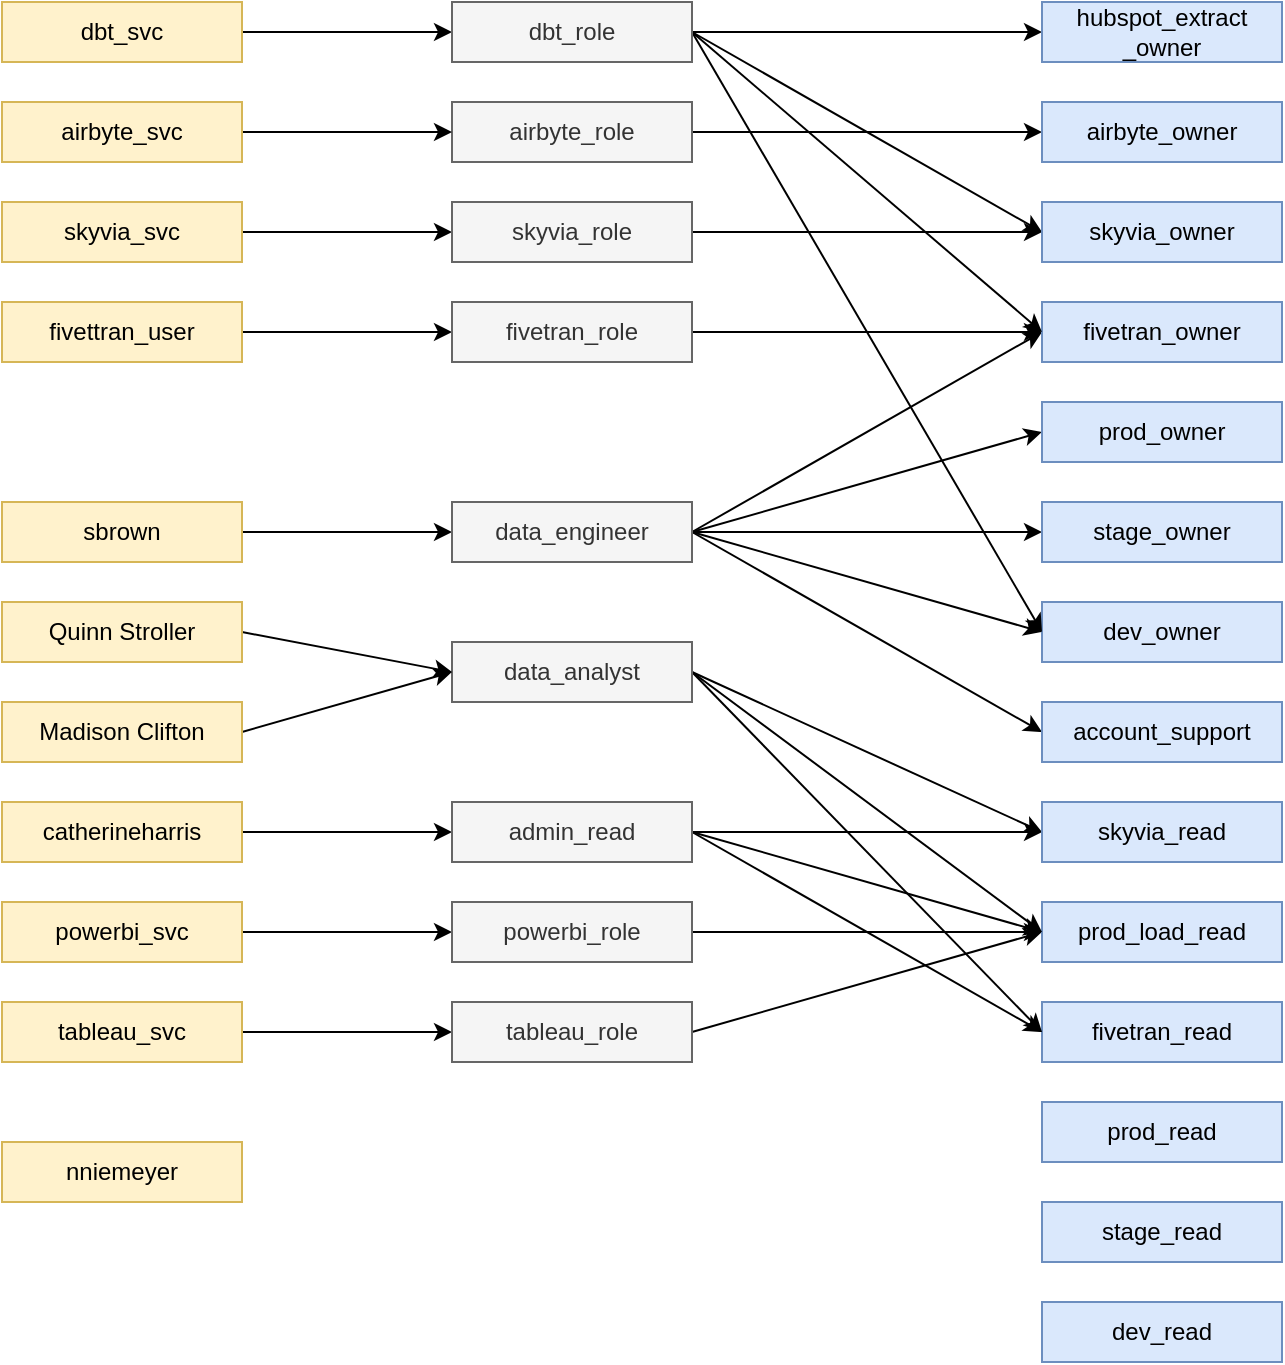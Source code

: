 <mxfile version="19.0.3" type="device"><diagram id="qv02yXOtnmq_YDfCh1Ho" name="Page-1"><mxGraphModel dx="1038" dy="1513" grid="1" gridSize="10" guides="1" tooltips="1" connect="1" arrows="1" fold="1" page="1" pageScale="1" pageWidth="850" pageHeight="1100" math="0" shadow="0"><root><mxCell id="0"/><mxCell id="1" parent="0"/><mxCell id="ayqIDzUHAq2ScMHqxTe_-11" style="rounded=0;orthogonalLoop=1;jettySize=auto;html=1;entryX=0;entryY=0.5;entryDx=0;entryDy=0;" parent="1" source="ayqIDzUHAq2ScMHqxTe_-1" target="ayqIDzUHAq2ScMHqxTe_-8" edge="1"><mxGeometry relative="1" as="geometry"/></mxCell><mxCell id="ayqIDzUHAq2ScMHqxTe_-1" value="fivettran_user" style="rounded=0;whiteSpace=wrap;html=1;fillColor=#fff2cc;strokeColor=#d6b656;" parent="1" vertex="1"><mxGeometry x="120" y="240" width="120" height="30" as="geometry"/></mxCell><mxCell id="ayqIDzUHAq2ScMHqxTe_-12" style="rounded=0;orthogonalLoop=1;jettySize=auto;html=1;entryX=0;entryY=0.5;entryDx=0;entryDy=0;" parent="1" source="ayqIDzUHAq2ScMHqxTe_-2" target="ayqIDzUHAq2ScMHqxTe_-7" edge="1"><mxGeometry relative="1" as="geometry"/></mxCell><mxCell id="ayqIDzUHAq2ScMHqxTe_-2" value="sbrown" style="rounded=0;whiteSpace=wrap;html=1;fillColor=#fff2cc;strokeColor=#d6b656;" parent="1" vertex="1"><mxGeometry x="120" y="340" width="120" height="30" as="geometry"/></mxCell><mxCell id="ayqIDzUHAq2ScMHqxTe_-13" style="rounded=0;orthogonalLoop=1;jettySize=auto;html=1;entryX=0;entryY=0.5;entryDx=0;entryDy=0;exitX=1;exitY=0.5;exitDx=0;exitDy=0;" parent="1" source="ayqIDzUHAq2ScMHqxTe_-3" target="ayqIDzUHAq2ScMHqxTe_-9" edge="1"><mxGeometry relative="1" as="geometry"/></mxCell><mxCell id="ayqIDzUHAq2ScMHqxTe_-3" value="powerbi_svc" style="rounded=0;whiteSpace=wrap;html=1;fillColor=#fff2cc;strokeColor=#d6b656;" parent="1" vertex="1"><mxGeometry x="120" y="540" width="120" height="30" as="geometry"/></mxCell><mxCell id="ayqIDzUHAq2ScMHqxTe_-14" style="rounded=0;orthogonalLoop=1;jettySize=auto;html=1;entryX=0;entryY=0.5;entryDx=0;entryDy=0;exitX=1;exitY=0.5;exitDx=0;exitDy=0;" parent="1" source="ayqIDzUHAq2ScMHqxTe_-4" target="ayqIDzUHAq2ScMHqxTe_-10" edge="1"><mxGeometry relative="1" as="geometry"/></mxCell><mxCell id="ayqIDzUHAq2ScMHqxTe_-4" value="tableau_svc" style="rounded=0;whiteSpace=wrap;html=1;fillColor=#fff2cc;strokeColor=#d6b656;" parent="1" vertex="1"><mxGeometry x="120" y="590" width="120" height="30" as="geometry"/></mxCell><mxCell id="MQI9EDu9fvByb-1yx_jM-2" style="edgeStyle=orthogonalEdgeStyle;rounded=0;orthogonalLoop=1;jettySize=auto;html=1;entryX=0;entryY=0.5;entryDx=0;entryDy=0;" parent="1" source="ayqIDzUHAq2ScMHqxTe_-5" target="MQI9EDu9fvByb-1yx_jM-1" edge="1"><mxGeometry relative="1" as="geometry"/></mxCell><mxCell id="ayqIDzUHAq2ScMHqxTe_-5" value="catherineharris" style="rounded=0;whiteSpace=wrap;html=1;fillColor=#fff2cc;strokeColor=#d6b656;" parent="1" vertex="1"><mxGeometry x="120" y="490" width="120" height="30" as="geometry"/></mxCell><mxCell id="ayqIDzUHAq2ScMHqxTe_-6" value="nniemeyer" style="rounded=0;whiteSpace=wrap;html=1;fillColor=#fff2cc;strokeColor=#d6b656;" parent="1" vertex="1"><mxGeometry x="120" y="660" width="120" height="30" as="geometry"/></mxCell><mxCell id="ayqIDzUHAq2ScMHqxTe_-26" style="rounded=0;orthogonalLoop=1;jettySize=auto;html=1;entryX=0;entryY=0.5;entryDx=0;entryDy=0;exitX=1;exitY=0.5;exitDx=0;exitDy=0;" parent="1" source="ayqIDzUHAq2ScMHqxTe_-7" target="ayqIDzUHAq2ScMHqxTe_-23" edge="1"><mxGeometry relative="1" as="geometry"/></mxCell><mxCell id="ayqIDzUHAq2ScMHqxTe_-27" style="edgeStyle=none;rounded=0;orthogonalLoop=1;jettySize=auto;html=1;entryX=0;entryY=0.5;entryDx=0;entryDy=0;exitX=1;exitY=0.5;exitDx=0;exitDy=0;" parent="1" source="ayqIDzUHAq2ScMHqxTe_-7" target="ayqIDzUHAq2ScMHqxTe_-20" edge="1"><mxGeometry relative="1" as="geometry"/></mxCell><mxCell id="ayqIDzUHAq2ScMHqxTe_-28" style="edgeStyle=none;rounded=0;orthogonalLoop=1;jettySize=auto;html=1;entryX=0;entryY=0.5;entryDx=0;entryDy=0;exitX=1;exitY=0.5;exitDx=0;exitDy=0;" parent="1" source="ayqIDzUHAq2ScMHqxTe_-7" target="ayqIDzUHAq2ScMHqxTe_-18" edge="1"><mxGeometry relative="1" as="geometry"/></mxCell><mxCell id="ayqIDzUHAq2ScMHqxTe_-29" style="edgeStyle=none;rounded=0;orthogonalLoop=1;jettySize=auto;html=1;entryX=0;entryY=0.5;entryDx=0;entryDy=0;exitX=1;exitY=0.5;exitDx=0;exitDy=0;" parent="1" source="ayqIDzUHAq2ScMHqxTe_-7" target="ayqIDzUHAq2ScMHqxTe_-15" edge="1"><mxGeometry relative="1" as="geometry"/></mxCell><mxCell id="8uRpi0Eu7k6qAh_Vrw1c-2" style="rounded=0;orthogonalLoop=1;jettySize=auto;html=1;entryX=0;entryY=0.5;entryDx=0;entryDy=0;exitX=1;exitY=0.5;exitDx=0;exitDy=0;" parent="1" source="ayqIDzUHAq2ScMHqxTe_-7" target="8uRpi0Eu7k6qAh_Vrw1c-1" edge="1"><mxGeometry relative="1" as="geometry"/></mxCell><mxCell id="ayqIDzUHAq2ScMHqxTe_-7" value="data_engineer" style="rounded=0;whiteSpace=wrap;html=1;fillColor=#f5f5f5;fontColor=#333333;strokeColor=#666666;" parent="1" vertex="1"><mxGeometry x="345" y="340" width="120" height="30" as="geometry"/></mxCell><mxCell id="ayqIDzUHAq2ScMHqxTe_-25" style="edgeStyle=orthogonalEdgeStyle;rounded=0;orthogonalLoop=1;jettySize=auto;html=1;entryX=0;entryY=0.5;entryDx=0;entryDy=0;" parent="1" source="ayqIDzUHAq2ScMHqxTe_-8" target="ayqIDzUHAq2ScMHqxTe_-15" edge="1"><mxGeometry relative="1" as="geometry"/></mxCell><mxCell id="ayqIDzUHAq2ScMHqxTe_-8" value="fivetran_role" style="rounded=0;whiteSpace=wrap;html=1;fillColor=#f5f5f5;fontColor=#333333;strokeColor=#666666;" parent="1" vertex="1"><mxGeometry x="345" y="240" width="120" height="30" as="geometry"/></mxCell><mxCell id="ayqIDzUHAq2ScMHqxTe_-31" style="edgeStyle=none;rounded=0;orthogonalLoop=1;jettySize=auto;html=1;entryX=0;entryY=0.5;entryDx=0;entryDy=0;exitX=1;exitY=0.5;exitDx=0;exitDy=0;" parent="1" source="ayqIDzUHAq2ScMHqxTe_-9" target="ayqIDzUHAq2ScMHqxTe_-21" edge="1"><mxGeometry relative="1" as="geometry"/></mxCell><mxCell id="ayqIDzUHAq2ScMHqxTe_-9" value="powerbi_role" style="rounded=0;whiteSpace=wrap;html=1;fillColor=#f5f5f5;fontColor=#333333;strokeColor=#666666;" parent="1" vertex="1"><mxGeometry x="345" y="540" width="120" height="30" as="geometry"/></mxCell><mxCell id="ayqIDzUHAq2ScMHqxTe_-30" style="edgeStyle=none;rounded=0;orthogonalLoop=1;jettySize=auto;html=1;entryX=0;entryY=0.5;entryDx=0;entryDy=0;exitX=1;exitY=0.5;exitDx=0;exitDy=0;" parent="1" source="ayqIDzUHAq2ScMHqxTe_-10" target="ayqIDzUHAq2ScMHqxTe_-21" edge="1"><mxGeometry relative="1" as="geometry"/></mxCell><mxCell id="ayqIDzUHAq2ScMHqxTe_-10" value="tableau_role" style="rounded=0;whiteSpace=wrap;html=1;fillColor=#f5f5f5;fontColor=#333333;strokeColor=#666666;" parent="1" vertex="1"><mxGeometry x="345" y="590" width="120" height="30" as="geometry"/></mxCell><mxCell id="ayqIDzUHAq2ScMHqxTe_-15" value="fivetran_owner" style="rounded=0;whiteSpace=wrap;html=1;fillColor=#dae8fc;strokeColor=#6c8ebf;" parent="1" vertex="1"><mxGeometry x="640" y="240" width="120" height="30" as="geometry"/></mxCell><mxCell id="ayqIDzUHAq2ScMHqxTe_-16" value="fivetran_read" style="rounded=0;whiteSpace=wrap;html=1;fillColor=#dae8fc;strokeColor=#6c8ebf;" parent="1" vertex="1"><mxGeometry x="640" y="590" width="120" height="30" as="geometry"/></mxCell><mxCell id="ayqIDzUHAq2ScMHqxTe_-17" value="dev_read" style="rounded=0;whiteSpace=wrap;html=1;fillColor=#dae8fc;strokeColor=#6c8ebf;" parent="1" vertex="1"><mxGeometry x="640" y="740" width="120" height="30" as="geometry"/></mxCell><mxCell id="ayqIDzUHAq2ScMHqxTe_-18" value="dev_owner" style="rounded=0;whiteSpace=wrap;html=1;fillColor=#dae8fc;strokeColor=#6c8ebf;" parent="1" vertex="1"><mxGeometry x="640" y="390" width="120" height="30" as="geometry"/></mxCell><mxCell id="ayqIDzUHAq2ScMHqxTe_-19" value="stage_read" style="rounded=0;whiteSpace=wrap;html=1;fillColor=#dae8fc;strokeColor=#6c8ebf;" parent="1" vertex="1"><mxGeometry x="640" y="690" width="120" height="30" as="geometry"/></mxCell><mxCell id="ayqIDzUHAq2ScMHqxTe_-20" value="stage_owner" style="rounded=0;whiteSpace=wrap;html=1;fillColor=#dae8fc;strokeColor=#6c8ebf;" parent="1" vertex="1"><mxGeometry x="640" y="340" width="120" height="30" as="geometry"/></mxCell><mxCell id="ayqIDzUHAq2ScMHqxTe_-21" value="prod_load_read" style="rounded=0;whiteSpace=wrap;html=1;fillColor=#dae8fc;strokeColor=#6c8ebf;" parent="1" vertex="1"><mxGeometry x="640" y="540" width="120" height="30" as="geometry"/></mxCell><mxCell id="ayqIDzUHAq2ScMHqxTe_-22" value="prod_read" style="rounded=0;whiteSpace=wrap;html=1;fillColor=#dae8fc;strokeColor=#6c8ebf;" parent="1" vertex="1"><mxGeometry x="640" y="640" width="120" height="30" as="geometry"/></mxCell><mxCell id="ayqIDzUHAq2ScMHqxTe_-23" value="prod_owner" style="rounded=0;whiteSpace=wrap;html=1;fillColor=#dae8fc;strokeColor=#6c8ebf;" parent="1" vertex="1"><mxGeometry x="640" y="290" width="120" height="30" as="geometry"/></mxCell><mxCell id="GbpieGmQ14K6l1Uz00tW-4" style="rounded=0;orthogonalLoop=1;jettySize=auto;html=1;entryX=0;entryY=0.5;entryDx=0;entryDy=0;exitX=1;exitY=0.5;exitDx=0;exitDy=0;" parent="1" source="GbpieGmQ14K6l1Uz00tW-3" target="ayqIDzUHAq2ScMHqxTe_-21" edge="1"><mxGeometry relative="1" as="geometry"/></mxCell><mxCell id="-n1cPztXWsmzSKg3SgZF-18" style="edgeStyle=none;rounded=0;orthogonalLoop=1;jettySize=auto;html=1;entryX=0;entryY=0.5;entryDx=0;entryDy=0;exitX=1;exitY=0.5;exitDx=0;exitDy=0;" parent="1" source="GbpieGmQ14K6l1Uz00tW-3" target="ayqIDzUHAq2ScMHqxTe_-16" edge="1"><mxGeometry relative="1" as="geometry"/></mxCell><mxCell id="EV9UEBMuU3WqFd_roasu-3" style="edgeStyle=none;rounded=0;orthogonalLoop=1;jettySize=auto;html=1;entryX=0;entryY=0.5;entryDx=0;entryDy=0;exitX=1;exitY=0.5;exitDx=0;exitDy=0;" edge="1" parent="1" source="GbpieGmQ14K6l1Uz00tW-3" target="EV9UEBMuU3WqFd_roasu-1"><mxGeometry relative="1" as="geometry"/></mxCell><mxCell id="GbpieGmQ14K6l1Uz00tW-3" value="data_analyst" style="rounded=0;whiteSpace=wrap;html=1;fillColor=#f5f5f5;fontColor=#333333;strokeColor=#666666;" parent="1" vertex="1"><mxGeometry x="345" y="410" width="120" height="30" as="geometry"/></mxCell><mxCell id="MQI9EDu9fvByb-1yx_jM-3" style="rounded=0;orthogonalLoop=1;jettySize=auto;html=1;entryX=0;entryY=0.5;entryDx=0;entryDy=0;exitX=1;exitY=0.5;exitDx=0;exitDy=0;" parent="1" source="MQI9EDu9fvByb-1yx_jM-1" target="ayqIDzUHAq2ScMHqxTe_-21" edge="1"><mxGeometry relative="1" as="geometry"/></mxCell><mxCell id="MQI9EDu9fvByb-1yx_jM-4" style="edgeStyle=none;rounded=0;orthogonalLoop=1;jettySize=auto;html=1;entryX=0;entryY=0.5;entryDx=0;entryDy=0;exitX=1;exitY=0.5;exitDx=0;exitDy=0;" parent="1" source="MQI9EDu9fvByb-1yx_jM-1" target="ayqIDzUHAq2ScMHqxTe_-16" edge="1"><mxGeometry relative="1" as="geometry"/></mxCell><mxCell id="EV9UEBMuU3WqFd_roasu-2" style="rounded=0;orthogonalLoop=1;jettySize=auto;html=1;entryX=0;entryY=0.5;entryDx=0;entryDy=0;" edge="1" parent="1" source="MQI9EDu9fvByb-1yx_jM-1" target="EV9UEBMuU3WqFd_roasu-1"><mxGeometry relative="1" as="geometry"/></mxCell><mxCell id="MQI9EDu9fvByb-1yx_jM-1" value="admin_read" style="rounded=0;whiteSpace=wrap;html=1;fillColor=#f5f5f5;fontColor=#333333;strokeColor=#666666;" parent="1" vertex="1"><mxGeometry x="345" y="490" width="120" height="30" as="geometry"/></mxCell><mxCell id="8uRpi0Eu7k6qAh_Vrw1c-1" value="account_support" style="rounded=0;whiteSpace=wrap;html=1;fillColor=#dae8fc;strokeColor=#6c8ebf;" parent="1" vertex="1"><mxGeometry x="640" y="440" width="120" height="30" as="geometry"/></mxCell><mxCell id="muR5TY68YWFEkGde-3IH-5" style="edgeStyle=orthogonalEdgeStyle;rounded=0;orthogonalLoop=1;jettySize=auto;html=1;entryX=0;entryY=0.5;entryDx=0;entryDy=0;" parent="1" source="muR5TY68YWFEkGde-3IH-1" target="muR5TY68YWFEkGde-3IH-2" edge="1"><mxGeometry relative="1" as="geometry"/></mxCell><mxCell id="muR5TY68YWFEkGde-3IH-1" value="airbyte_role" style="rounded=0;whiteSpace=wrap;html=1;fillColor=#f5f5f5;fontColor=#333333;strokeColor=#666666;" parent="1" vertex="1"><mxGeometry x="345" y="140" width="120" height="30" as="geometry"/></mxCell><mxCell id="muR5TY68YWFEkGde-3IH-2" value="airbyte_owner" style="rounded=0;whiteSpace=wrap;html=1;fillColor=#dae8fc;strokeColor=#6c8ebf;" parent="1" vertex="1"><mxGeometry x="640" y="140" width="120" height="30" as="geometry"/></mxCell><mxCell id="muR5TY68YWFEkGde-3IH-4" style="edgeStyle=orthogonalEdgeStyle;rounded=0;orthogonalLoop=1;jettySize=auto;html=1;entryX=0;entryY=0.5;entryDx=0;entryDy=0;" parent="1" source="muR5TY68YWFEkGde-3IH-3" target="muR5TY68YWFEkGde-3IH-1" edge="1"><mxGeometry relative="1" as="geometry"/></mxCell><mxCell id="muR5TY68YWFEkGde-3IH-3" value="airbyte_svc" style="rounded=0;whiteSpace=wrap;html=1;fillColor=#fff2cc;strokeColor=#d6b656;" parent="1" vertex="1"><mxGeometry x="120" y="140" width="120" height="30" as="geometry"/></mxCell><mxCell id="-n1cPztXWsmzSKg3SgZF-7" style="edgeStyle=orthogonalEdgeStyle;rounded=0;orthogonalLoop=1;jettySize=auto;html=1;entryX=0;entryY=0.5;entryDx=0;entryDy=0;" parent="1" source="-n1cPztXWsmzSKg3SgZF-1" target="-n1cPztXWsmzSKg3SgZF-6" edge="1"><mxGeometry relative="1" as="geometry"/></mxCell><mxCell id="-n1cPztXWsmzSKg3SgZF-1" value="dbt_svc" style="rounded=0;whiteSpace=wrap;html=1;fillColor=#fff2cc;strokeColor=#d6b656;" parent="1" vertex="1"><mxGeometry x="120" y="90" width="120" height="30" as="geometry"/></mxCell><mxCell id="-n1cPztXWsmzSKg3SgZF-8" style="edgeStyle=orthogonalEdgeStyle;rounded=0;orthogonalLoop=1;jettySize=auto;html=1;entryX=0;entryY=0.5;entryDx=0;entryDy=0;" parent="1" source="-n1cPztXWsmzSKg3SgZF-2" target="-n1cPztXWsmzSKg3SgZF-5" edge="1"><mxGeometry relative="1" as="geometry"/></mxCell><mxCell id="-n1cPztXWsmzSKg3SgZF-2" value="skyvia_svc" style="rounded=0;whiteSpace=wrap;html=1;fillColor=#fff2cc;strokeColor=#d6b656;" parent="1" vertex="1"><mxGeometry x="120" y="190" width="120" height="30" as="geometry"/></mxCell><mxCell id="-n1cPztXWsmzSKg3SgZF-17" style="edgeStyle=none;rounded=0;orthogonalLoop=1;jettySize=auto;html=1;entryX=0;entryY=0.5;entryDx=0;entryDy=0;exitX=1;exitY=0.5;exitDx=0;exitDy=0;" parent="1" source="-n1cPztXWsmzSKg3SgZF-3" target="GbpieGmQ14K6l1Uz00tW-3" edge="1"><mxGeometry relative="1" as="geometry"/></mxCell><mxCell id="-n1cPztXWsmzSKg3SgZF-3" value="Quinn Stroller" style="rounded=0;whiteSpace=wrap;html=1;fillColor=#fff2cc;strokeColor=#d6b656;" parent="1" vertex="1"><mxGeometry x="120" y="390" width="120" height="30" as="geometry"/></mxCell><mxCell id="-n1cPztXWsmzSKg3SgZF-16" style="edgeStyle=none;rounded=0;orthogonalLoop=1;jettySize=auto;html=1;entryX=0;entryY=0.5;entryDx=0;entryDy=0;exitX=1;exitY=0.5;exitDx=0;exitDy=0;" parent="1" source="-n1cPztXWsmzSKg3SgZF-4" target="GbpieGmQ14K6l1Uz00tW-3" edge="1"><mxGeometry relative="1" as="geometry"/></mxCell><mxCell id="-n1cPztXWsmzSKg3SgZF-4" value="Madison Clifton" style="rounded=0;whiteSpace=wrap;html=1;fillColor=#fff2cc;strokeColor=#d6b656;" parent="1" vertex="1"><mxGeometry x="120" y="440" width="120" height="30" as="geometry"/></mxCell><mxCell id="-n1cPztXWsmzSKg3SgZF-12" style="edgeStyle=orthogonalEdgeStyle;rounded=0;orthogonalLoop=1;jettySize=auto;html=1;entryX=0;entryY=0.5;entryDx=0;entryDy=0;" parent="1" source="-n1cPztXWsmzSKg3SgZF-5" target="-n1cPztXWsmzSKg3SgZF-9" edge="1"><mxGeometry relative="1" as="geometry"/></mxCell><mxCell id="-n1cPztXWsmzSKg3SgZF-5" value="skyvia_role" style="rounded=0;whiteSpace=wrap;html=1;fillColor=#f5f5f5;fontColor=#333333;strokeColor=#666666;" parent="1" vertex="1"><mxGeometry x="345" y="190" width="120" height="30" as="geometry"/></mxCell><mxCell id="-n1cPztXWsmzSKg3SgZF-11" style="edgeStyle=orthogonalEdgeStyle;rounded=0;orthogonalLoop=1;jettySize=auto;html=1;entryX=0;entryY=0.5;entryDx=0;entryDy=0;" parent="1" source="-n1cPztXWsmzSKg3SgZF-6" target="-n1cPztXWsmzSKg3SgZF-10" edge="1"><mxGeometry relative="1" as="geometry"/></mxCell><mxCell id="-n1cPztXWsmzSKg3SgZF-13" style="rounded=0;orthogonalLoop=1;jettySize=auto;html=1;entryX=0;entryY=0.5;entryDx=0;entryDy=0;exitX=1;exitY=0.5;exitDx=0;exitDy=0;" parent="1" source="-n1cPztXWsmzSKg3SgZF-6" target="-n1cPztXWsmzSKg3SgZF-9" edge="1"><mxGeometry relative="1" as="geometry"/></mxCell><mxCell id="-n1cPztXWsmzSKg3SgZF-14" style="edgeStyle=none;rounded=0;orthogonalLoop=1;jettySize=auto;html=1;entryX=0;entryY=0.5;entryDx=0;entryDy=0;exitX=1;exitY=0.5;exitDx=0;exitDy=0;" parent="1" source="-n1cPztXWsmzSKg3SgZF-6" target="ayqIDzUHAq2ScMHqxTe_-15" edge="1"><mxGeometry relative="1" as="geometry"/></mxCell><mxCell id="-n1cPztXWsmzSKg3SgZF-15" style="edgeStyle=none;rounded=0;orthogonalLoop=1;jettySize=auto;html=1;entryX=0;entryY=0.5;entryDx=0;entryDy=0;exitX=1;exitY=0.5;exitDx=0;exitDy=0;" parent="1" source="-n1cPztXWsmzSKg3SgZF-6" target="ayqIDzUHAq2ScMHqxTe_-18" edge="1"><mxGeometry relative="1" as="geometry"/></mxCell><mxCell id="-n1cPztXWsmzSKg3SgZF-6" value="dbt_role" style="rounded=0;whiteSpace=wrap;html=1;fillColor=#f5f5f5;fontColor=#333333;strokeColor=#666666;" parent="1" vertex="1"><mxGeometry x="345" y="90" width="120" height="30" as="geometry"/></mxCell><mxCell id="-n1cPztXWsmzSKg3SgZF-9" value="skyvia_owner" style="rounded=0;whiteSpace=wrap;html=1;fillColor=#dae8fc;strokeColor=#6c8ebf;" parent="1" vertex="1"><mxGeometry x="640" y="190" width="120" height="30" as="geometry"/></mxCell><mxCell id="-n1cPztXWsmzSKg3SgZF-10" value="hubspot_extract&lt;br&gt;_owner" style="rounded=0;whiteSpace=wrap;html=1;fillColor=#dae8fc;strokeColor=#6c8ebf;" parent="1" vertex="1"><mxGeometry x="640" y="90" width="120" height="30" as="geometry"/></mxCell><mxCell id="EV9UEBMuU3WqFd_roasu-1" value="skyvia_read" style="rounded=0;whiteSpace=wrap;html=1;fillColor=#dae8fc;strokeColor=#6c8ebf;" vertex="1" parent="1"><mxGeometry x="640" y="490" width="120" height="30" as="geometry"/></mxCell></root></mxGraphModel></diagram></mxfile>
